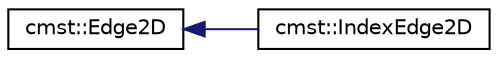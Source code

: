 digraph "Graphical Class Hierarchy"
{
  edge [fontname="Helvetica",fontsize="10",labelfontname="Helvetica",labelfontsize="10"];
  node [fontname="Helvetica",fontsize="10",shape=record];
  rankdir="LR";
  Node1 [label="cmst::Edge2D",height=0.2,width=0.4,color="black", fillcolor="white", style="filled",URL="$classcmst_1_1_edge2_d.html"];
  Node1 -> Node2 [dir="back",color="midnightblue",fontsize="10",style="solid",fontname="Helvetica"];
  Node2 [label="cmst::IndexEdge2D",height=0.2,width=0.4,color="black", fillcolor="white", style="filled",URL="$classcmst_1_1_index_edge2_d.html"];
}
